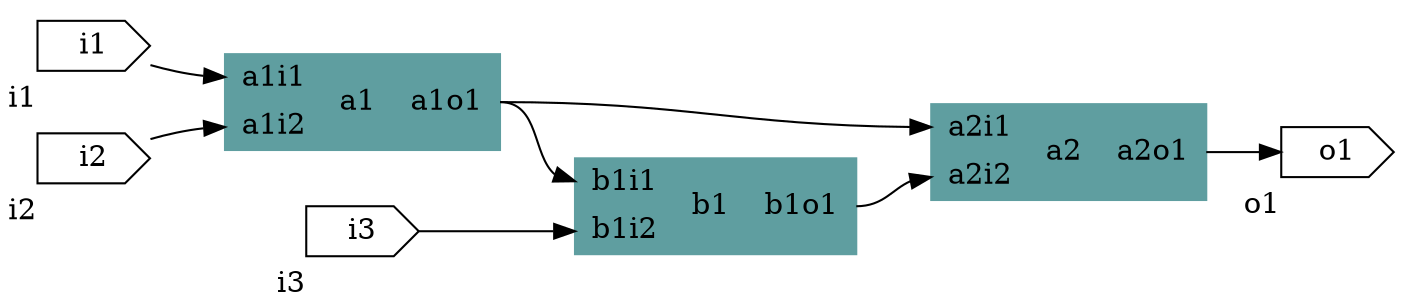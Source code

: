# Test
digraph test_circ {
  graph [rankdir = LR];
  i1[shape=cds,xlabel="i1"]
  i2[shape=cds,xlabel="i2"]
  i3[shape=cds,xlabel="i3"]
  o1[shape=cds,xlabel="o1"]
  a1[shape=record; style=filled;color=cadetblue; label="{{<a1i1>a1i1|<a1i2>a1i2}| a1 |{<a1o1>a1o1}}"]
  a2[shape=record; style=filled;color=cadetblue; label="{{<a2i1>a2i1|<a2i2>a2i2}| a2 |{<a2o1>a2o1}}"]
  b1[shape=record; style=filled;color=cadetblue; label="{{<b1i1>b1i1|<b1i2>b1i2}| b1 |{<b1o1>b1o1}}"]
  i1 -> a1:a1i1;
  i2 -> a1:a1i2;
  i3 -> b1:b1i2;
  a1:a1o1 -> b1:b1i1;
  a1:a1o1 -> a2:a2i1;
  a2:a2o1 -> o1;
  b1:b1o1 -> a2:a2i2;
}
